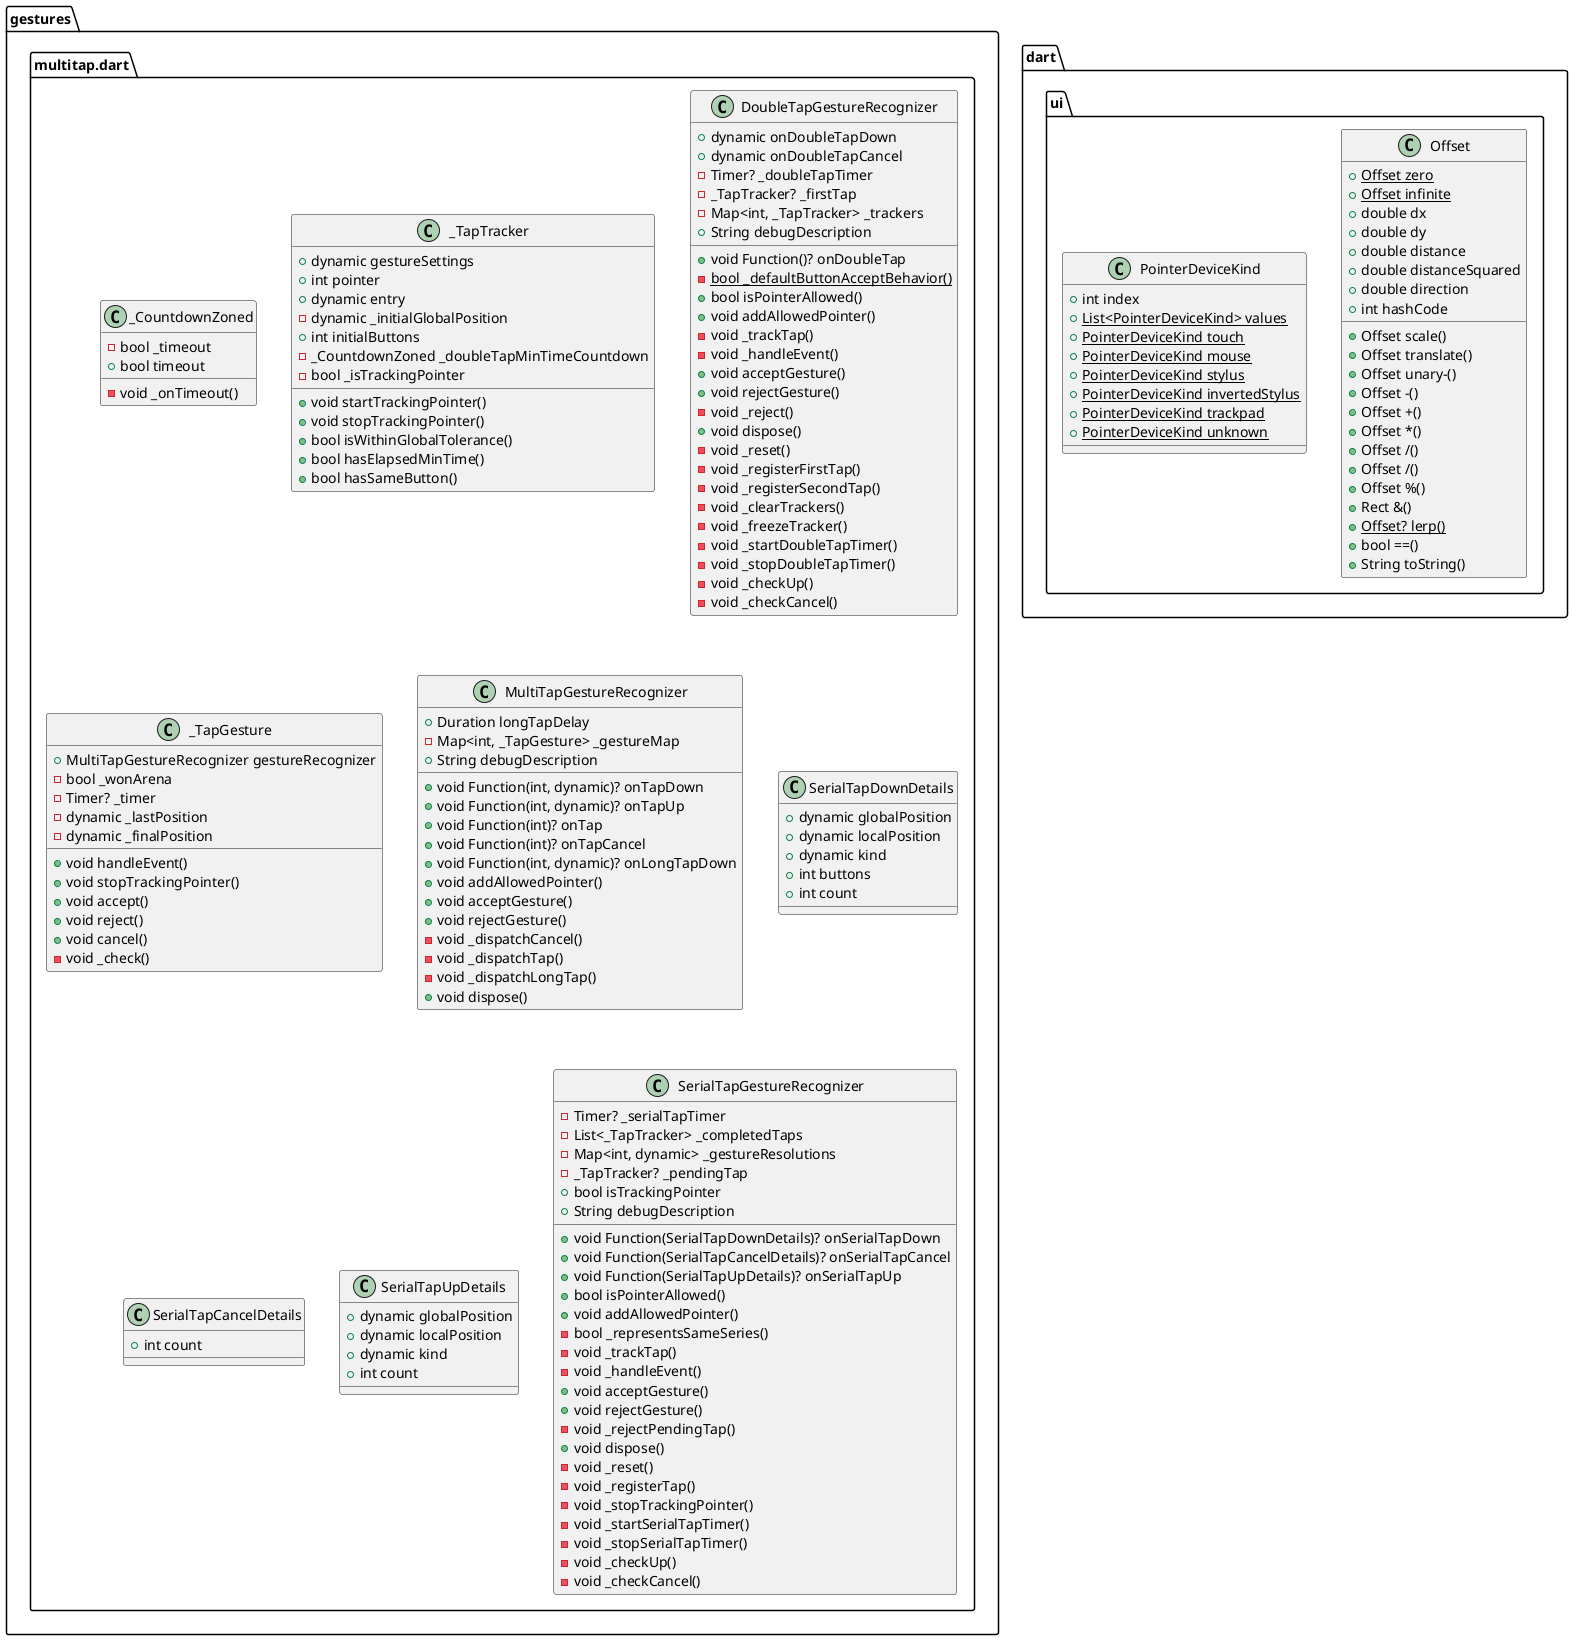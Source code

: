 @startuml
set namespaceSeparator ::

class "gestures::multitap.dart::_CountdownZoned" {
  -bool _timeout
  +bool timeout
  -void _onTimeout()
}

class "gestures::multitap.dart::_TapTracker" {
  +dynamic gestureSettings
  +int pointer
  +dynamic entry
  -dynamic _initialGlobalPosition
  +int initialButtons
  -_CountdownZoned _doubleTapMinTimeCountdown
  -bool _isTrackingPointer
  +void startTrackingPointer()
  +void stopTrackingPointer()
  +bool isWithinGlobalTolerance()
  +bool hasElapsedMinTime()
  +bool hasSameButton()
}

class "gestures::multitap.dart::DoubleTapGestureRecognizer" {
  +dynamic onDoubleTapDown
  +void Function()? onDoubleTap
  +dynamic onDoubleTapCancel
  -Timer? _doubleTapTimer
  -_TapTracker? _firstTap
  -Map<int, _TapTracker> _trackers
  +String debugDescription
  {static} -bool _defaultButtonAcceptBehavior()
  +bool isPointerAllowed()
  +void addAllowedPointer()
  -void _trackTap()
  -void _handleEvent()
  +void acceptGesture()
  +void rejectGesture()
  -void _reject()
  +void dispose()
  -void _reset()
  -void _registerFirstTap()
  -void _registerSecondTap()
  -void _clearTrackers()
  -void _freezeTracker()
  -void _startDoubleTapTimer()
  -void _stopDoubleTapTimer()
  -void _checkUp()
  -void _checkCancel()
}

class "gestures::multitap.dart::_TapGesture" {
  +MultiTapGestureRecognizer gestureRecognizer
  -bool _wonArena
  -Timer? _timer
  -dynamic _lastPosition
  -dynamic _finalPosition
  +void handleEvent()
  +void stopTrackingPointer()
  +void accept()
  +void reject()
  +void cancel()
  -void _check()
}

class "gestures::multitap.dart::MultiTapGestureRecognizer" {
  +void Function(int, dynamic)? onTapDown
  +void Function(int, dynamic)? onTapUp
  +void Function(int)? onTap
  +void Function(int)? onTapCancel
  +Duration longTapDelay
  +void Function(int, dynamic)? onLongTapDown
  -Map<int, _TapGesture> _gestureMap
  +String debugDescription
  +void addAllowedPointer()
  +void acceptGesture()
  +void rejectGesture()
  -void _dispatchCancel()
  -void _dispatchTap()
  -void _dispatchLongTap()
  +void dispose()
}

class "gestures::multitap.dart::SerialTapDownDetails" {
  +dynamic globalPosition
  +dynamic localPosition
  +dynamic kind
  +int buttons
  +int count
}

class "gestures::multitap.dart::SerialTapCancelDetails" {
  +int count
}

class "gestures::multitap.dart::SerialTapUpDetails" {
  +dynamic globalPosition
  +dynamic localPosition
  +dynamic kind
  +int count
}

class "gestures::multitap.dart::SerialTapGestureRecognizer" {
  +void Function(SerialTapDownDetails)? onSerialTapDown
  +void Function(SerialTapCancelDetails)? onSerialTapCancel
  +void Function(SerialTapUpDetails)? onSerialTapUp
  -Timer? _serialTapTimer
  -List<_TapTracker> _completedTaps
  -Map<int, dynamic> _gestureResolutions
  -_TapTracker? _pendingTap
  +bool isTrackingPointer
  +String debugDescription
  +bool isPointerAllowed()
  +void addAllowedPointer()
  -bool _representsSameSeries()
  -void _trackTap()
  -void _handleEvent()
  +void acceptGesture()
  +void rejectGesture()
  -void _rejectPendingTap()
  +void dispose()
  -void _reset()
  -void _registerTap()
  -void _stopTrackingPointer()
  -void _startSerialTapTimer()
  -void _stopSerialTapTimer()
  -void _checkUp()
  -void _checkCancel()
}

class "dart::ui::Offset" {
  {static} +Offset zero
  {static} +Offset infinite
  +double dx
  +double dy
  +double distance
  +double distanceSquared
  +double direction
  +int hashCode
  +Offset scale()
  +Offset translate()
  +Offset unary-()
  +Offset -()
  +Offset +()
  +Offset *()
  +Offset /()
  +Offset ~/()
  +Offset %()
  +Rect &()
  {static} +Offset? lerp()
  +bool ==()
  +String toString()
}

class "dart::ui::PointerDeviceKind" {
  +int index
  {static} +List<PointerDeviceKind> values
  {static} +PointerDeviceKind touch
  {static} +PointerDeviceKind mouse
  {static} +PointerDeviceKind stylus
  {static} +PointerDeviceKind invertedStylus
  {static} +PointerDeviceKind trackpad
  {static} +PointerDeviceKind unknown
}


@enduml